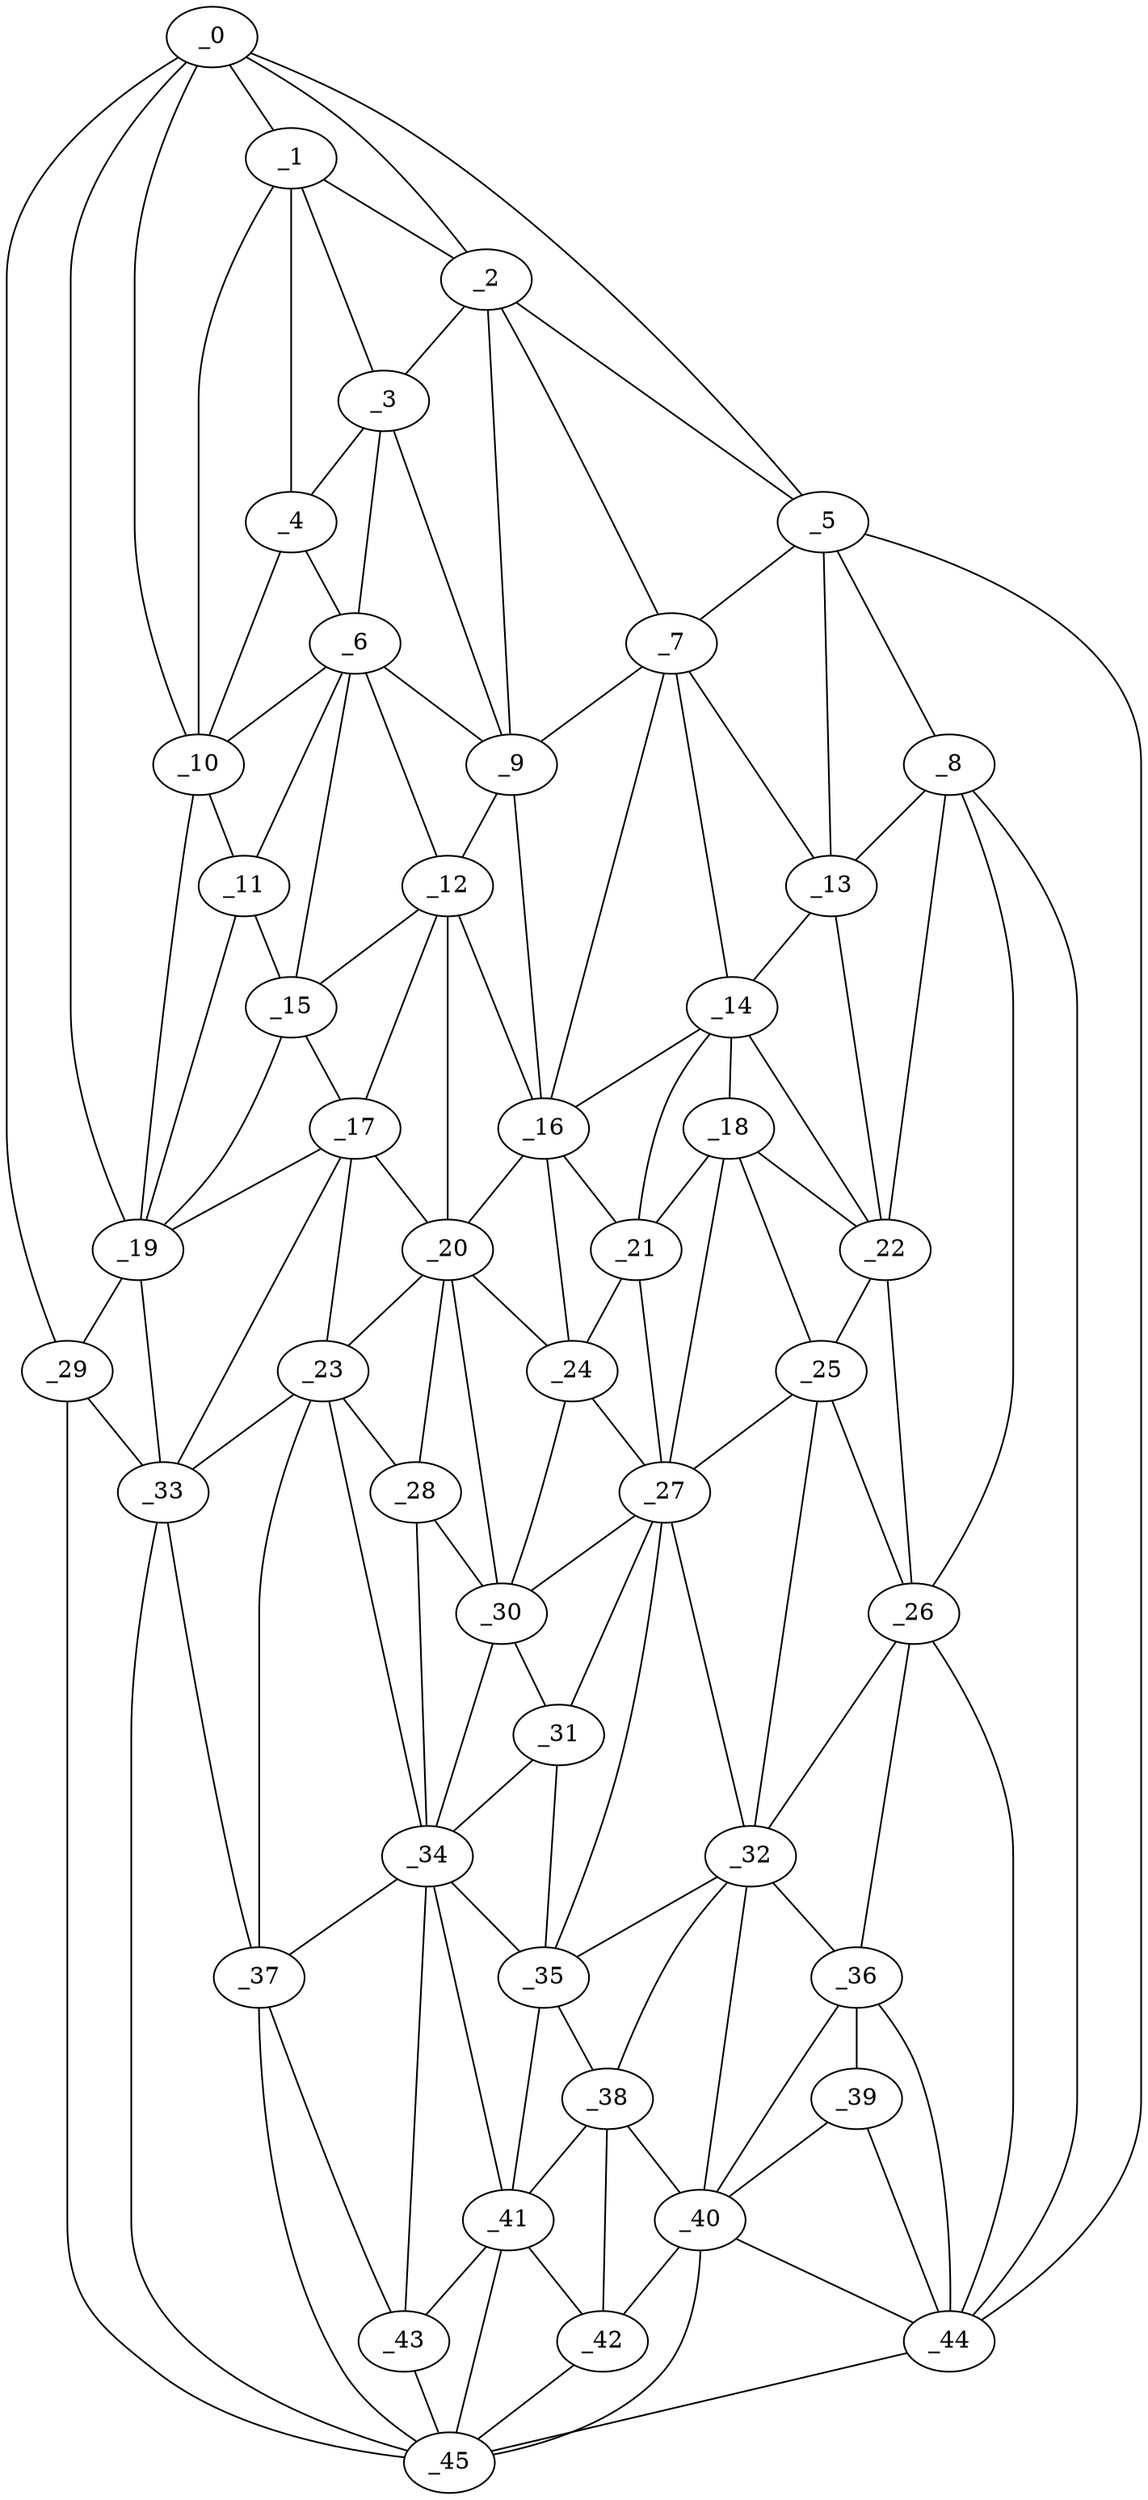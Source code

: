 graph "obj54__255.gxl" {
	_0	 [x=13,
		y=10];
	_1	 [x=29,
		y=15];
	_0 -- _1	 [valence=2];
	_2	 [x=38,
		y=38];
	_0 -- _2	 [valence=1];
	_5	 [x=44,
		y=125];
	_0 -- _5	 [valence=1];
	_10	 [x=53,
		y=9];
	_0 -- _10	 [valence=1];
	_19	 [x=71,
		y=4];
	_0 -- _19	 [valence=1];
	_29	 [x=81,
		y=2];
	_0 -- _29	 [valence=1];
	_1 -- _2	 [valence=1];
	_3	 [x=40,
		y=28];
	_1 -- _3	 [valence=2];
	_4	 [x=41,
		y=16];
	_1 -- _4	 [valence=2];
	_1 -- _10	 [valence=2];
	_2 -- _3	 [valence=1];
	_2 -- _5	 [valence=1];
	_7	 [x=46,
		y=53];
	_2 -- _7	 [valence=2];
	_9	 [x=52,
		y=40];
	_2 -- _9	 [valence=2];
	_3 -- _4	 [valence=1];
	_6	 [x=46,
		y=23];
	_3 -- _6	 [valence=2];
	_3 -- _9	 [valence=1];
	_4 -- _6	 [valence=1];
	_4 -- _10	 [valence=2];
	_5 -- _7	 [valence=2];
	_8	 [x=49,
		y=122];
	_5 -- _8	 [valence=2];
	_13	 [x=58,
		y=92];
	_5 -- _13	 [valence=1];
	_44	 [x=116,
		y=114];
	_5 -- _44	 [valence=1];
	_6 -- _9	 [valence=2];
	_6 -- _10	 [valence=2];
	_11	 [x=57,
		y=13];
	_6 -- _11	 [valence=1];
	_12	 [x=58,
		y=34];
	_6 -- _12	 [valence=1];
	_15	 [x=61,
		y=19];
	_6 -- _15	 [valence=2];
	_7 -- _9	 [valence=1];
	_7 -- _13	 [valence=2];
	_14	 [x=59,
		y=73];
	_7 -- _14	 [valence=1];
	_16	 [x=63,
		y=54];
	_7 -- _16	 [valence=2];
	_8 -- _13	 [valence=2];
	_22	 [x=71,
		y=88];
	_8 -- _22	 [valence=1];
	_26	 [x=77,
		y=88];
	_8 -- _26	 [valence=2];
	_8 -- _44	 [valence=2];
	_9 -- _12	 [valence=2];
	_9 -- _16	 [valence=2];
	_10 -- _11	 [valence=1];
	_10 -- _19	 [valence=2];
	_11 -- _15	 [valence=2];
	_11 -- _19	 [valence=2];
	_12 -- _15	 [valence=1];
	_12 -- _16	 [valence=2];
	_17	 [x=68,
		y=27];
	_12 -- _17	 [valence=2];
	_20	 [x=71,
		y=38];
	_12 -- _20	 [valence=2];
	_13 -- _14	 [valence=2];
	_13 -- _22	 [valence=2];
	_14 -- _16	 [valence=1];
	_18	 [x=69,
		y=72];
	_14 -- _18	 [valence=2];
	_21	 [x=71,
		y=59];
	_14 -- _21	 [valence=2];
	_14 -- _22	 [valence=2];
	_15 -- _17	 [valence=2];
	_15 -- _19	 [valence=2];
	_16 -- _20	 [valence=2];
	_16 -- _21	 [valence=2];
	_24	 [x=75,
		y=57];
	_16 -- _24	 [valence=2];
	_17 -- _19	 [valence=1];
	_17 -- _20	 [valence=2];
	_23	 [x=74,
		y=34];
	_17 -- _23	 [valence=1];
	_33	 [x=90,
		y=13];
	_17 -- _33	 [valence=2];
	_18 -- _21	 [valence=2];
	_18 -- _22	 [valence=2];
	_25	 [x=76,
		y=72];
	_18 -- _25	 [valence=2];
	_27	 [x=78,
		y=62];
	_18 -- _27	 [valence=1];
	_19 -- _29	 [valence=1];
	_19 -- _33	 [valence=2];
	_20 -- _23	 [valence=2];
	_20 -- _24	 [valence=2];
	_28	 [x=80,
		y=40];
	_20 -- _28	 [valence=1];
	_30	 [x=81,
		y=52];
	_20 -- _30	 [valence=2];
	_21 -- _24	 [valence=2];
	_21 -- _27	 [valence=1];
	_22 -- _25	 [valence=1];
	_22 -- _26	 [valence=2];
	_23 -- _28	 [valence=2];
	_23 -- _33	 [valence=2];
	_34	 [x=91,
		y=39];
	_23 -- _34	 [valence=2];
	_37	 [x=95,
		y=20];
	_23 -- _37	 [valence=1];
	_24 -- _27	 [valence=2];
	_24 -- _30	 [valence=1];
	_25 -- _26	 [valence=1];
	_25 -- _27	 [valence=1];
	_32	 [x=89,
		y=70];
	_25 -- _32	 [valence=2];
	_26 -- _32	 [valence=1];
	_36	 [x=92,
		y=87];
	_26 -- _36	 [valence=2];
	_26 -- _44	 [valence=2];
	_27 -- _30	 [valence=2];
	_31	 [x=86,
		y=56];
	_27 -- _31	 [valence=2];
	_27 -- _32	 [valence=1];
	_35	 [x=91,
		y=60];
	_27 -- _35	 [valence=2];
	_28 -- _30	 [valence=2];
	_28 -- _34	 [valence=1];
	_29 -- _33	 [valence=2];
	_45	 [x=119,
		y=43];
	_29 -- _45	 [valence=1];
	_30 -- _31	 [valence=1];
	_30 -- _34	 [valence=2];
	_31 -- _34	 [valence=2];
	_31 -- _35	 [valence=1];
	_32 -- _35	 [valence=2];
	_32 -- _36	 [valence=1];
	_38	 [x=99,
		y=61];
	_32 -- _38	 [valence=2];
	_40	 [x=105,
		y=70];
	_32 -- _40	 [valence=2];
	_33 -- _37	 [valence=2];
	_33 -- _45	 [valence=2];
	_34 -- _35	 [valence=2];
	_34 -- _37	 [valence=2];
	_41	 [x=107,
		y=49];
	_34 -- _41	 [valence=2];
	_43	 [x=110,
		y=39];
	_34 -- _43	 [valence=1];
	_35 -- _38	 [valence=1];
	_35 -- _41	 [valence=2];
	_39	 [x=104,
		y=88];
	_36 -- _39	 [valence=2];
	_36 -- _40	 [valence=2];
	_36 -- _44	 [valence=2];
	_37 -- _43	 [valence=2];
	_37 -- _45	 [valence=2];
	_38 -- _40	 [valence=2];
	_38 -- _41	 [valence=2];
	_42	 [x=107,
		y=60];
	_38 -- _42	 [valence=2];
	_39 -- _40	 [valence=1];
	_39 -- _44	 [valence=2];
	_40 -- _42	 [valence=1];
	_40 -- _44	 [valence=2];
	_40 -- _45	 [valence=1];
	_41 -- _42	 [valence=1];
	_41 -- _43	 [valence=2];
	_41 -- _45	 [valence=1];
	_42 -- _45	 [valence=2];
	_43 -- _45	 [valence=1];
	_44 -- _45	 [valence=1];
}
